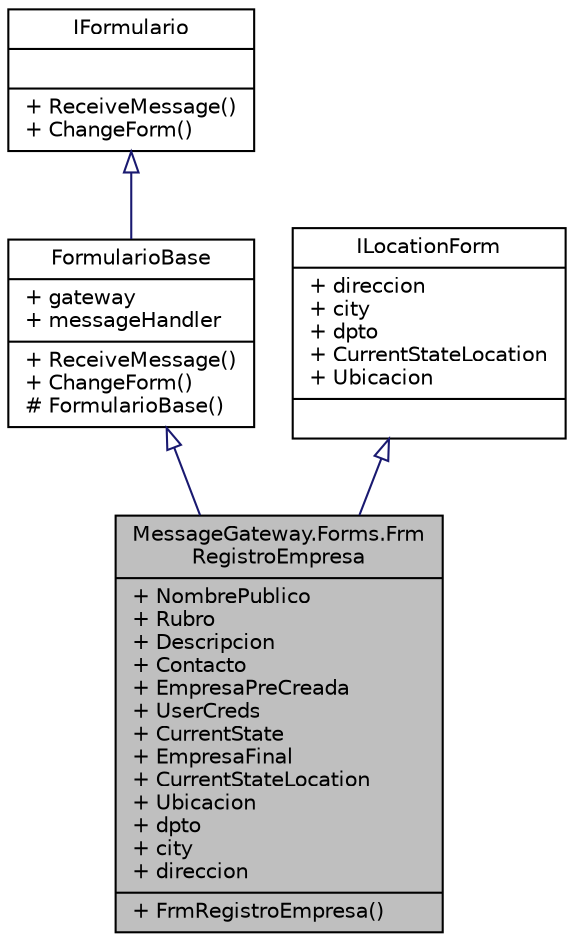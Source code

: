 digraph "MessageGateway.Forms.FrmRegistroEmpresa"
{
 // INTERACTIVE_SVG=YES
 // LATEX_PDF_SIZE
  edge [fontname="Helvetica",fontsize="10",labelfontname="Helvetica",labelfontsize="10"];
  node [fontname="Helvetica",fontsize="10",shape=record];
  Node1 [label="{MessageGateway.Forms.Frm\lRegistroEmpresa\n|+ NombrePublico\l+ Rubro\l+ Descripcion\l+ Contacto\l+ EmpresaPreCreada\l+ UserCreds\l+ CurrentState\l+ EmpresaFinal\l+ CurrentStateLocation\l+ Ubicacion\l+ dpto\l+ city\l+ direccion\l|+ FrmRegistroEmpresa()\l}",height=0.2,width=0.4,color="black", fillcolor="grey75", style="filled", fontcolor="black",tooltip="Formulario que engloba la creacion de una empresa."];
  Node2 -> Node1 [dir="back",color="midnightblue",fontsize="10",style="solid",arrowtail="onormal",fontname="Helvetica"];
  Node2 [label="{FormularioBase\n|+ gateway\l+ messageHandler\l|+ ReceiveMessage()\l+ ChangeForm()\l# FormularioBase()\l}",height=0.2,width=0.4,color="black", fillcolor="white", style="filled",URL="$classMessageGateway_1_1Forms_1_1FormularioBase.html",tooltip="Superclase para todos los formularios."];
  Node3 -> Node2 [dir="back",color="midnightblue",fontsize="10",style="solid",arrowtail="onormal",fontname="Helvetica"];
  Node3 [label="{IFormulario\n||+ ReceiveMessage()\l+ ChangeForm()\l}",height=0.2,width=0.4,color="black", fillcolor="white", style="filled",URL="$interfaceMessageGateway_1_1Forms_1_1IFormulario.html",tooltip="Interfaz que engloba todos los forularios y sus metodos principales."];
  Node4 -> Node1 [dir="back",color="midnightblue",fontsize="10",style="solid",arrowtail="onormal",fontname="Helvetica"];
  Node4 [label="{ILocationForm\n|+ direccion\l+ city\l+ dpto\l+ CurrentStateLocation\l+ Ubicacion\l|}",height=0.2,width=0.4,color="black", fillcolor="white", style="filled",URL="$interfaceMessageGateway_1_1Forms_1_1ILocationForm.html",tooltip="Interfaz que engloba todos los formularios que necesitan una instancia de Location."];
}
